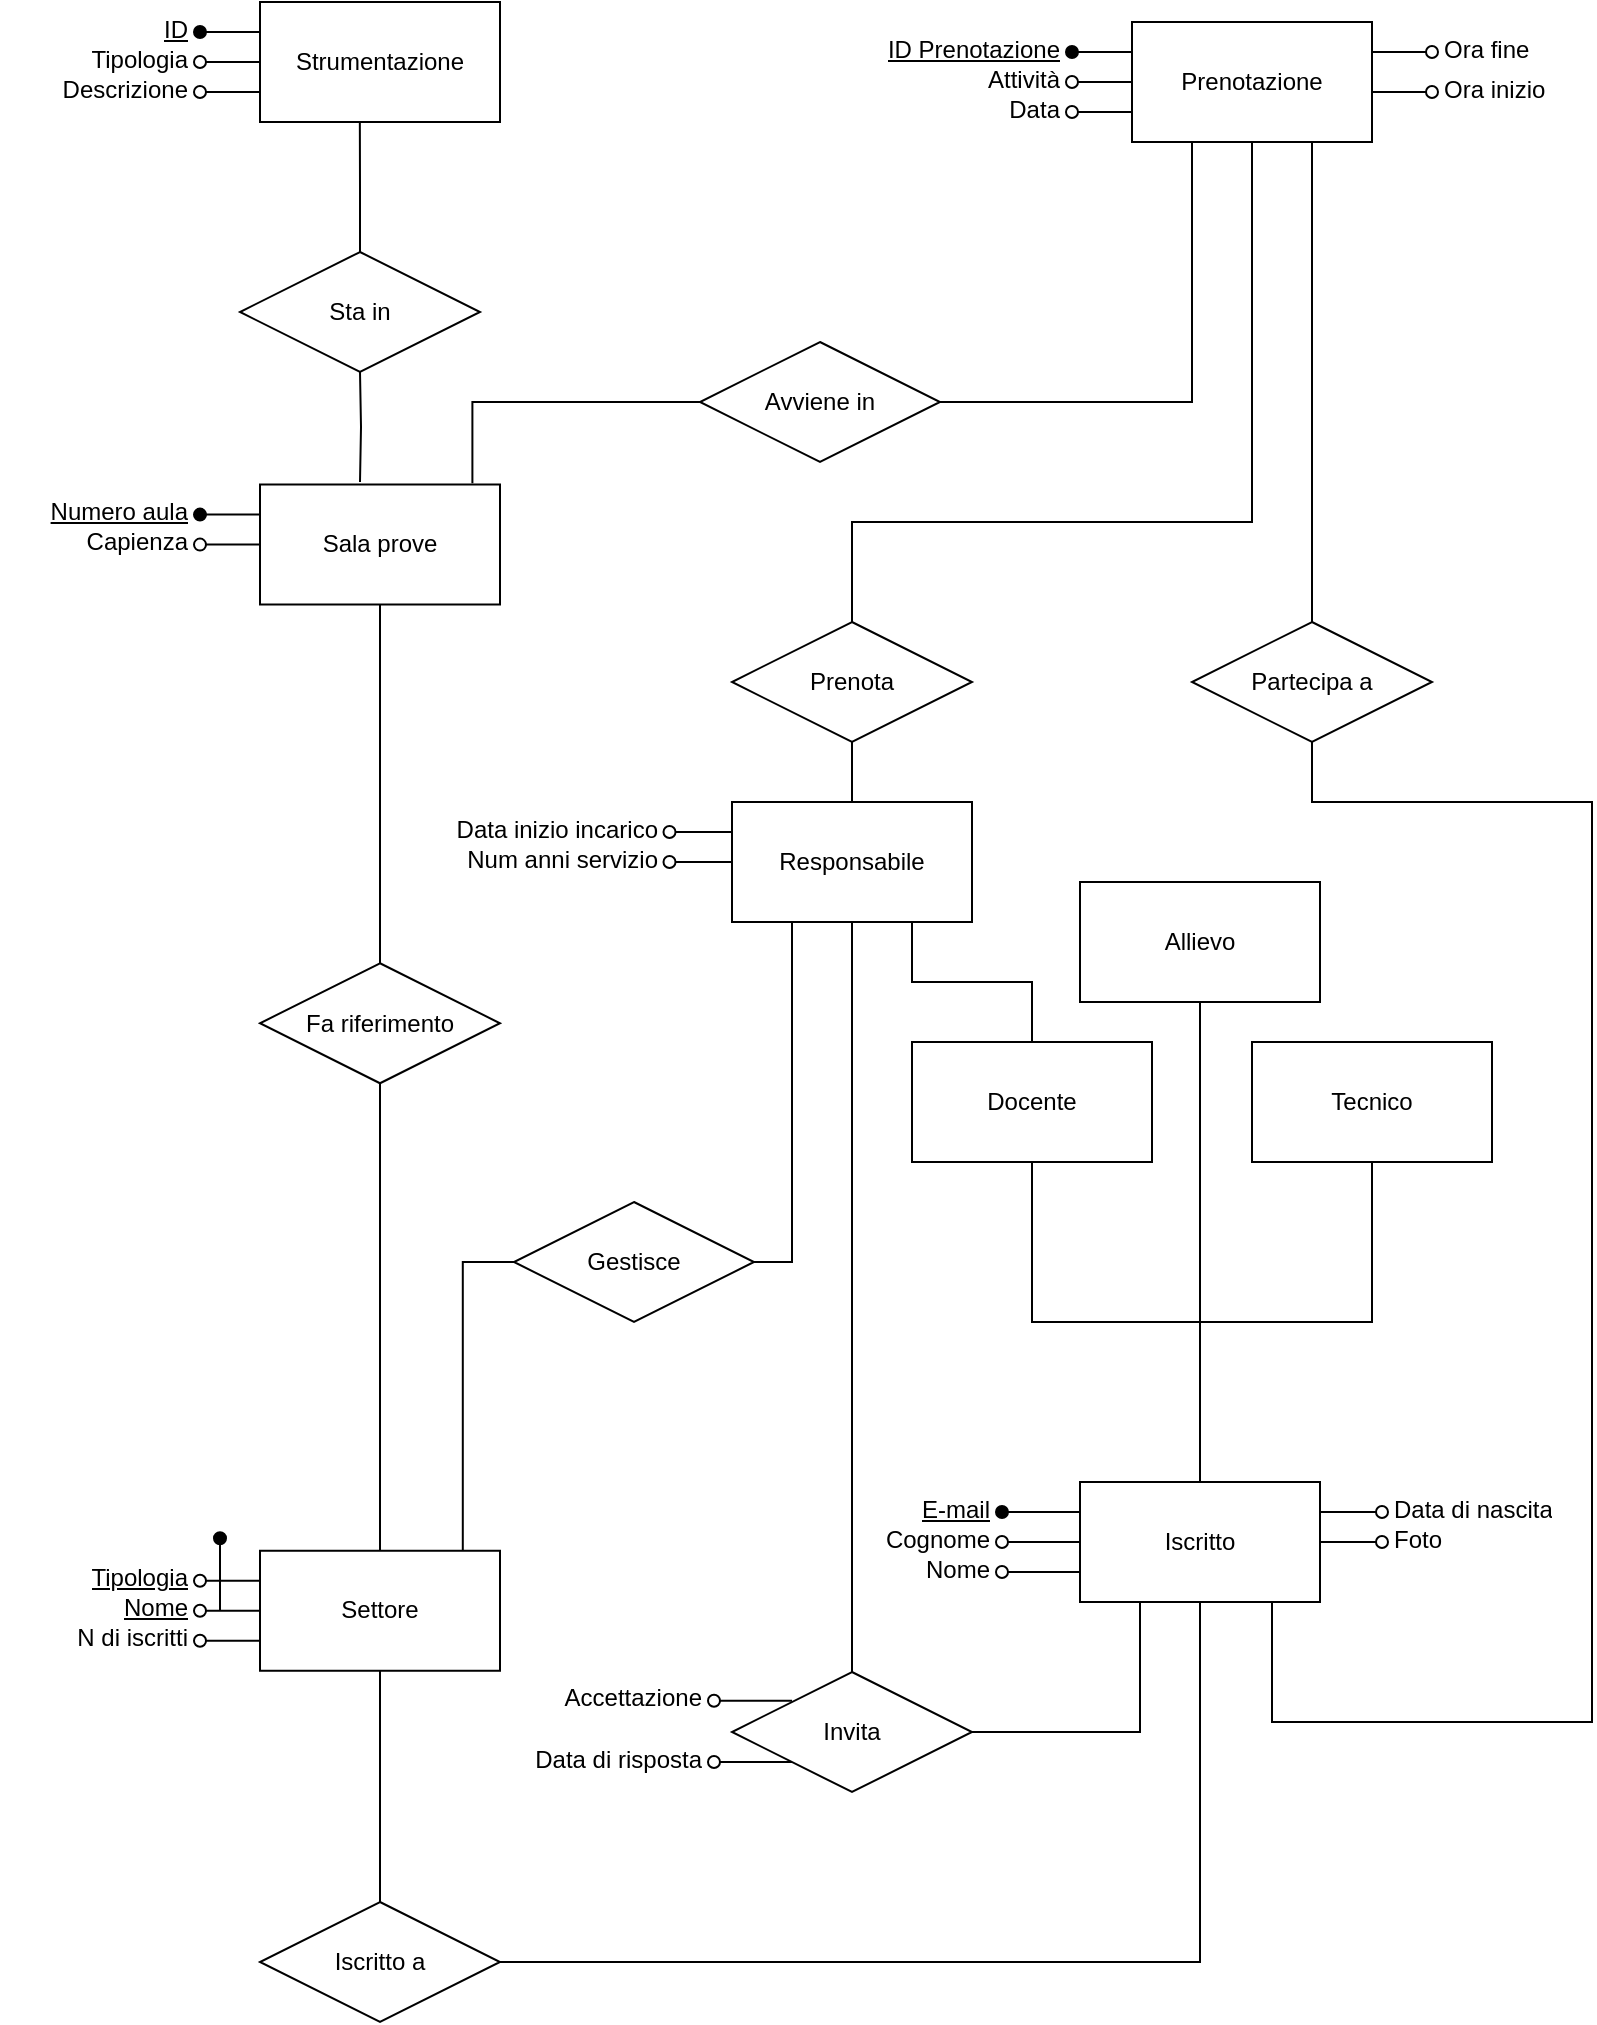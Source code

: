 <mxfile version="26.1.1">
  <diagram name="Pagina-1" id="FzuGqaLjD-RMNXSvIlVE">
    <mxGraphModel dx="2261" dy="835" grid="1" gridSize="10" guides="1" tooltips="1" connect="1" arrows="1" fold="1" page="1" pageScale="1" pageWidth="827" pageHeight="1169" math="0" shadow="0">
      <root>
        <mxCell id="0" />
        <mxCell id="1" parent="0" />
        <mxCell id="o0g1hDCvmvn1Aepoe5Rd-31" style="edgeStyle=orthogonalEdgeStyle;rounded=0;orthogonalLoop=1;jettySize=auto;html=1;entryX=1;entryY=0.5;entryDx=0;entryDy=0;endArrow=none;startFill=0;exitX=0.5;exitY=1;exitDx=0;exitDy=0;" parent="1" source="LM9WdSBUdoUP8_0EEPbQ-3" target="u8TzVvx8Bvdu2bZGyt7g-22" edge="1">
          <mxGeometry relative="1" as="geometry">
            <Array as="points">
              <mxPoint x="-227" y="1060" />
            </Array>
          </mxGeometry>
        </mxCell>
        <mxCell id="o0g1hDCvmvn1Aepoe5Rd-2" style="edgeStyle=orthogonalEdgeStyle;rounded=0;orthogonalLoop=1;jettySize=auto;html=1;entryX=0.5;entryY=1;entryDx=0;entryDy=0;endArrow=none;startFill=0;" parent="1" target="u8TzVvx8Bvdu2bZGyt7g-18" edge="1">
          <mxGeometry relative="1" as="geometry">
            <mxPoint x="-647" y="320" as="sourcePoint" />
          </mxGeometry>
        </mxCell>
        <mxCell id="LM9WdSBUdoUP8_0EEPbQ-8" value="Avviene in" style="rhombus;whiteSpace=wrap;html=1;" parent="1" vertex="1">
          <mxGeometry x="-477" y="250" width="120" height="60" as="geometry" />
        </mxCell>
        <mxCell id="LM9WdSBUdoUP8_0EEPbQ-52" value="Gestisce" style="shape=rhombus;perimeter=rhombusPerimeter;whiteSpace=wrap;html=1;align=center;" parent="1" vertex="1">
          <mxGeometry x="-570" y="680" width="120" height="60" as="geometry" />
        </mxCell>
        <mxCell id="LM9WdSBUdoUP8_0EEPbQ-59" value="" style="edgeStyle=orthogonalEdgeStyle;fontSize=12;html=1;endArrow=none;endFill=1;rounded=0;exitX=0.25;exitY=1;exitDx=0;exitDy=0;entryX=1;entryY=0.5;entryDx=0;entryDy=0;startFill=0;" parent="1" source="LM9WdSBUdoUP8_0EEPbQ-1" target="LM9WdSBUdoUP8_0EEPbQ-52" edge="1">
          <mxGeometry width="100" height="100" relative="1" as="geometry">
            <mxPoint x="-217" y="660" as="sourcePoint" />
            <mxPoint x="-77" y="830" as="targetPoint" />
          </mxGeometry>
        </mxCell>
        <mxCell id="o0g1hDCvmvn1Aepoe5Rd-21" style="edgeStyle=orthogonalEdgeStyle;rounded=0;orthogonalLoop=1;jettySize=auto;html=1;entryX=0.5;entryY=1;entryDx=0;entryDy=0;endArrow=none;startFill=0;" parent="1" source="LM9WdSBUdoUP8_0EEPbQ-64" target="LM9WdSBUdoUP8_0EEPbQ-4" edge="1">
          <mxGeometry relative="1" as="geometry" />
        </mxCell>
        <mxCell id="o0g1hDCvmvn1Aepoe5Rd-22" style="edgeStyle=orthogonalEdgeStyle;rounded=0;orthogonalLoop=1;jettySize=auto;html=1;endArrow=none;startFill=0;" parent="1" source="LM9WdSBUdoUP8_0EEPbQ-64" target="LM9WdSBUdoUP8_0EEPbQ-2" edge="1">
          <mxGeometry relative="1" as="geometry" />
        </mxCell>
        <mxCell id="LM9WdSBUdoUP8_0EEPbQ-64" value="Fa riferimento" style="shape=rhombus;perimeter=rhombusPerimeter;whiteSpace=wrap;html=1;align=center;" parent="1" vertex="1">
          <mxGeometry x="-697" y="560.63" width="120" height="60" as="geometry" />
        </mxCell>
        <mxCell id="LM9WdSBUdoUP8_0EEPbQ-86" value="" style="edgeStyle=orthogonalEdgeStyle;fontSize=12;html=1;endArrow=none;rounded=0;exitX=0.885;exitY=-0.011;exitDx=0;exitDy=0;entryX=0;entryY=0.5;entryDx=0;entryDy=0;startFill=0;exitPerimeter=0;" parent="1" source="LM9WdSBUdoUP8_0EEPbQ-4" target="LM9WdSBUdoUP8_0EEPbQ-8" edge="1">
          <mxGeometry width="100" height="100" relative="1" as="geometry">
            <mxPoint x="-487" y="670" as="sourcePoint" />
            <mxPoint x="-487" y="454" as="targetPoint" />
          </mxGeometry>
        </mxCell>
        <mxCell id="LM9WdSBUdoUP8_0EEPbQ-87" value="" style="edgeStyle=orthogonalEdgeStyle;fontSize=12;html=1;endArrow=none;rounded=0;entryX=1;entryY=0.5;entryDx=0;entryDy=0;exitX=0.25;exitY=1;exitDx=0;exitDy=0;startFill=0;" parent="1" source="u8TzVvx8Bvdu2bZGyt7g-33" target="LM9WdSBUdoUP8_0EEPbQ-8" edge="1">
          <mxGeometry width="100" height="100" relative="1" as="geometry">
            <mxPoint x="-247" y="660" as="sourcePoint" />
            <mxPoint x="-187" y="570" as="targetPoint" />
          </mxGeometry>
        </mxCell>
        <mxCell id="o0g1hDCvmvn1Aepoe5Rd-57" style="edgeStyle=orthogonalEdgeStyle;rounded=0;orthogonalLoop=1;jettySize=auto;html=1;entryX=0.5;entryY=0;entryDx=0;entryDy=0;endArrow=none;startFill=0;" parent="1" source="u8TzVvx8Bvdu2bZGyt7g-4" target="LM9WdSBUdoUP8_0EEPbQ-3" edge="1">
          <mxGeometry relative="1" as="geometry" />
        </mxCell>
        <mxCell id="u8TzVvx8Bvdu2bZGyt7g-4" value="Tecnico" style="whiteSpace=wrap;html=1;" parent="1" vertex="1">
          <mxGeometry x="-201" y="600" width="120" height="60" as="geometry" />
        </mxCell>
        <mxCell id="u8TzVvx8Bvdu2bZGyt7g-6" style="edgeStyle=orthogonalEdgeStyle;rounded=0;orthogonalLoop=1;jettySize=auto;html=1;exitX=0.5;exitY=0;exitDx=0;exitDy=0;entryX=0.5;entryY=1;entryDx=0;entryDy=0;endArrow=none;startFill=0;" parent="1" source="LM9WdSBUdoUP8_0EEPbQ-3" target="u8TzVvx8Bvdu2bZGyt7g-3" edge="1">
          <mxGeometry relative="1" as="geometry">
            <mxPoint x="-98" y="568" as="sourcePoint" />
            <mxPoint x="-108" y="660" as="targetPoint" />
          </mxGeometry>
        </mxCell>
        <mxCell id="u8TzVvx8Bvdu2bZGyt7g-3" value="Allievo" style="whiteSpace=wrap;html=1;" parent="1" vertex="1">
          <mxGeometry x="-287" y="520" width="120" height="60" as="geometry" />
        </mxCell>
        <mxCell id="o0g1hDCvmvn1Aepoe5Rd-56" style="edgeStyle=orthogonalEdgeStyle;rounded=0;orthogonalLoop=1;jettySize=auto;html=1;entryX=0.5;entryY=0;entryDx=0;entryDy=0;endArrow=none;startFill=0;" parent="1" source="u8TzVvx8Bvdu2bZGyt7g-8" target="LM9WdSBUdoUP8_0EEPbQ-3" edge="1">
          <mxGeometry relative="1" as="geometry" />
        </mxCell>
        <mxCell id="u8TzVvx8Bvdu2bZGyt7g-8" value="Docente" style="whiteSpace=wrap;html=1;" parent="1" vertex="1">
          <mxGeometry x="-371" y="600" width="120" height="60" as="geometry" />
        </mxCell>
        <mxCell id="u8TzVvx8Bvdu2bZGyt7g-18" value="Sta in" style="shape=rhombus;perimeter=rhombusPerimeter;whiteSpace=wrap;html=1;align=center;" parent="1" vertex="1">
          <mxGeometry x="-707" y="205" width="120" height="60" as="geometry" />
        </mxCell>
        <mxCell id="o0g1hDCvmvn1Aepoe5Rd-52" style="edgeStyle=orthogonalEdgeStyle;rounded=0;orthogonalLoop=1;jettySize=auto;html=1;entryX=0.5;entryY=1;entryDx=0;entryDy=0;endArrow=none;startFill=0;" parent="1" source="u8TzVvx8Bvdu2bZGyt7g-22" target="LM9WdSBUdoUP8_0EEPbQ-2" edge="1">
          <mxGeometry relative="1" as="geometry" />
        </mxCell>
        <mxCell id="u8TzVvx8Bvdu2bZGyt7g-22" value="Iscritto a" style="shape=rhombus;perimeter=rhombusPerimeter;whiteSpace=wrap;html=1;align=center;" parent="1" vertex="1">
          <mxGeometry x="-697" y="1030" width="120" height="60" as="geometry" />
        </mxCell>
        <mxCell id="o0g1hDCvmvn1Aepoe5Rd-50" style="edgeStyle=orthogonalEdgeStyle;rounded=0;orthogonalLoop=1;jettySize=auto;html=1;endArrow=none;startFill=0;" parent="1" source="u8TzVvx8Bvdu2bZGyt7g-38" target="LM9WdSBUdoUP8_0EEPbQ-1" edge="1">
          <mxGeometry relative="1" as="geometry" />
        </mxCell>
        <mxCell id="o0g1hDCvmvn1Aepoe5Rd-51" style="edgeStyle=orthogonalEdgeStyle;rounded=0;orthogonalLoop=1;jettySize=auto;html=1;entryX=0.5;entryY=1;entryDx=0;entryDy=0;endArrow=none;startFill=0;exitX=0.5;exitY=0;exitDx=0;exitDy=0;" parent="1" source="u8TzVvx8Bvdu2bZGyt7g-38" target="u8TzVvx8Bvdu2bZGyt7g-33" edge="1">
          <mxGeometry relative="1" as="geometry">
            <Array as="points">
              <mxPoint x="-401" y="340" />
              <mxPoint x="-201" y="340" />
            </Array>
          </mxGeometry>
        </mxCell>
        <mxCell id="u8TzVvx8Bvdu2bZGyt7g-38" value="Prenota" style="shape=rhombus;perimeter=rhombusPerimeter;whiteSpace=wrap;html=1;align=center;" parent="1" vertex="1">
          <mxGeometry x="-461" y="390" width="120" height="60" as="geometry" />
        </mxCell>
        <mxCell id="o0g1hDCvmvn1Aepoe5Rd-49" style="edgeStyle=orthogonalEdgeStyle;rounded=0;orthogonalLoop=1;jettySize=auto;html=1;entryX=0.5;entryY=1;entryDx=0;entryDy=0;endArrow=none;startFill=0;" parent="1" source="u8TzVvx8Bvdu2bZGyt7g-44" target="LM9WdSBUdoUP8_0EEPbQ-1" edge="1">
          <mxGeometry relative="1" as="geometry" />
        </mxCell>
        <mxCell id="o0g1hDCvmvn1Aepoe5Rd-55" style="edgeStyle=orthogonalEdgeStyle;rounded=0;orthogonalLoop=1;jettySize=auto;html=1;entryX=0.25;entryY=1;entryDx=0;entryDy=0;endArrow=none;startFill=0;" parent="1" source="u8TzVvx8Bvdu2bZGyt7g-44" target="LM9WdSBUdoUP8_0EEPbQ-3" edge="1">
          <mxGeometry relative="1" as="geometry" />
        </mxCell>
        <mxCell id="u8TzVvx8Bvdu2bZGyt7g-44" value="Invita" style="shape=rhombus;perimeter=rhombusPerimeter;whiteSpace=wrap;html=1;align=center;" parent="1" vertex="1">
          <mxGeometry x="-461" y="915" width="120" height="60" as="geometry" />
        </mxCell>
        <mxCell id="o0g1hDCvmvn1Aepoe5Rd-54" style="edgeStyle=orthogonalEdgeStyle;rounded=0;orthogonalLoop=1;jettySize=auto;html=1;exitX=1;exitY=0.5;exitDx=0;exitDy=0;entryX=0;entryY=0;entryDx=0;entryDy=0;endArrow=none;startFill=0;startArrow=oval;" parent="1" source="u8TzVvx8Bvdu2bZGyt7g-48" target="u8TzVvx8Bvdu2bZGyt7g-44" edge="1">
          <mxGeometry relative="1" as="geometry" />
        </mxCell>
        <mxCell id="u8TzVvx8Bvdu2bZGyt7g-48" value="Accettazione" style="text;strokeColor=none;fillColor=none;spacingLeft=4;spacingRight=4;overflow=hidden;rotatable=0;points=[[0,0.5],[1,0.5]];portConstraint=eastwest;fontSize=12;whiteSpace=wrap;html=1;align=right;" parent="1" vertex="1">
          <mxGeometry x="-550" y="914.38" width="80" height="30" as="geometry" />
        </mxCell>
        <mxCell id="o0g1hDCvmvn1Aepoe5Rd-53" style="edgeStyle=orthogonalEdgeStyle;rounded=0;orthogonalLoop=1;jettySize=auto;html=1;exitX=1;exitY=0.5;exitDx=0;exitDy=0;entryX=0;entryY=1;entryDx=0;entryDy=0;endArrow=none;startFill=0;startArrow=oval;" parent="1" source="u8TzVvx8Bvdu2bZGyt7g-50" target="u8TzVvx8Bvdu2bZGyt7g-44" edge="1">
          <mxGeometry relative="1" as="geometry" />
        </mxCell>
        <mxCell id="u8TzVvx8Bvdu2bZGyt7g-50" value="Data di risposta" style="text;strokeColor=none;fillColor=none;spacingLeft=4;spacingRight=4;overflow=hidden;rotatable=0;points=[[0,0.5],[1,0.5]];portConstraint=eastwest;fontSize=12;whiteSpace=wrap;html=1;align=right;" parent="1" vertex="1">
          <mxGeometry x="-570" y="945" width="100" height="30" as="geometry" />
        </mxCell>
        <mxCell id="o0g1hDCvmvn1Aepoe5Rd-9" style="edgeStyle=orthogonalEdgeStyle;rounded=0;orthogonalLoop=1;jettySize=auto;html=1;exitX=0.5;exitY=0;exitDx=0;exitDy=0;entryX=0.416;entryY=1;entryDx=0;entryDy=0;entryPerimeter=0;endArrow=none;startFill=0;" parent="1" source="u8TzVvx8Bvdu2bZGyt7g-18" target="u8TzVvx8Bvdu2bZGyt7g-11" edge="1">
          <mxGeometry relative="1" as="geometry" />
        </mxCell>
        <mxCell id="o0g1hDCvmvn1Aepoe5Rd-13" style="edgeStyle=orthogonalEdgeStyle;rounded=0;orthogonalLoop=1;jettySize=auto;html=1;entryX=0.845;entryY=0.063;entryDx=0;entryDy=0;entryPerimeter=0;endArrow=none;startFill=0;" parent="1" source="LM9WdSBUdoUP8_0EEPbQ-52" target="LM9WdSBUdoUP8_0EEPbQ-2" edge="1">
          <mxGeometry relative="1" as="geometry" />
        </mxCell>
        <mxCell id="o0g1hDCvmvn1Aepoe5Rd-24" value="" style="group" parent="1" vertex="1" connectable="0">
          <mxGeometry x="-827" y="321.25" width="250" height="60" as="geometry" />
        </mxCell>
        <mxCell id="LM9WdSBUdoUP8_0EEPbQ-4" value="Sala prove" style="rounded=0;whiteSpace=wrap;html=1;" parent="o0g1hDCvmvn1Aepoe5Rd-24" vertex="1">
          <mxGeometry x="130" width="120" height="60" as="geometry" />
        </mxCell>
        <mxCell id="o0g1hDCvmvn1Aepoe5Rd-12" style="edgeStyle=orthogonalEdgeStyle;rounded=0;orthogonalLoop=1;jettySize=auto;html=1;entryX=0;entryY=0.25;entryDx=0;entryDy=0;endArrow=none;startFill=1;startArrow=oval;" parent="o0g1hDCvmvn1Aepoe5Rd-24" source="LM9WdSBUdoUP8_0EEPbQ-67" target="LM9WdSBUdoUP8_0EEPbQ-4" edge="1">
          <mxGeometry relative="1" as="geometry" />
        </mxCell>
        <mxCell id="LM9WdSBUdoUP8_0EEPbQ-67" value="&lt;u&gt;Numero aula&lt;/u&gt;" style="text;strokeColor=none;fillColor=none;spacingLeft=4;spacingRight=4;overflow=hidden;rotatable=0;points=[[0,0.5],[1,0.5]];portConstraint=eastwest;fontSize=12;whiteSpace=wrap;html=1;align=right;" parent="o0g1hDCvmvn1Aepoe5Rd-24" vertex="1">
          <mxGeometry x="20" width="80" height="30" as="geometry" />
        </mxCell>
        <mxCell id="LM9WdSBUdoUP8_0EEPbQ-71" style="edgeStyle=orthogonalEdgeStyle;rounded=0;orthogonalLoop=1;jettySize=auto;html=1;entryX=0;entryY=0.5;entryDx=0;entryDy=0;endArrow=none;endFill=0;startArrow=oval;startFill=0;" parent="o0g1hDCvmvn1Aepoe5Rd-24" source="LM9WdSBUdoUP8_0EEPbQ-70" target="LM9WdSBUdoUP8_0EEPbQ-4" edge="1">
          <mxGeometry relative="1" as="geometry" />
        </mxCell>
        <mxCell id="LM9WdSBUdoUP8_0EEPbQ-70" value="Capienza" style="text;strokeColor=none;fillColor=none;spacingLeft=4;spacingRight=4;overflow=hidden;rotatable=0;points=[[0,0.5],[1,0.5]];portConstraint=eastwest;fontSize=12;whiteSpace=wrap;html=1;align=right;" parent="o0g1hDCvmvn1Aepoe5Rd-24" vertex="1">
          <mxGeometry x="30" y="15" width="70" height="30" as="geometry" />
        </mxCell>
        <mxCell id="o0g1hDCvmvn1Aepoe5Rd-25" value="" style="group" parent="1" vertex="1" connectable="0">
          <mxGeometry x="-807" y="80" width="230" height="60" as="geometry" />
        </mxCell>
        <mxCell id="u8TzVvx8Bvdu2bZGyt7g-11" value="Strumentazione" style="whiteSpace=wrap;html=1;" parent="o0g1hDCvmvn1Aepoe5Rd-25" vertex="1">
          <mxGeometry x="110" width="120" height="60" as="geometry" />
        </mxCell>
        <mxCell id="u8TzVvx8Bvdu2bZGyt7g-13" style="edgeStyle=orthogonalEdgeStyle;rounded=0;orthogonalLoop=1;jettySize=auto;html=1;entryX=0;entryY=0.25;entryDx=0;entryDy=0;startArrow=oval;startFill=1;endArrow=none;endFill=0;" parent="o0g1hDCvmvn1Aepoe5Rd-25" source="u8TzVvx8Bvdu2bZGyt7g-12" target="u8TzVvx8Bvdu2bZGyt7g-11" edge="1">
          <mxGeometry relative="1" as="geometry" />
        </mxCell>
        <mxCell id="u8TzVvx8Bvdu2bZGyt7g-12" value="&lt;u&gt;ID&lt;/u&gt;" style="text;strokeColor=none;fillColor=none;spacingLeft=4;spacingRight=4;overflow=hidden;rotatable=0;points=[[0,0.5],[1,0.5]];portConstraint=eastwest;fontSize=12;whiteSpace=wrap;html=1;align=right;" parent="o0g1hDCvmvn1Aepoe5Rd-25" vertex="1">
          <mxGeometry x="50" width="30" height="30" as="geometry" />
        </mxCell>
        <mxCell id="u8TzVvx8Bvdu2bZGyt7g-15" style="edgeStyle=orthogonalEdgeStyle;rounded=0;orthogonalLoop=1;jettySize=auto;html=1;entryX=0;entryY=0.5;entryDx=0;entryDy=0;endArrow=none;endFill=0;startArrow=oval;startFill=0;" parent="o0g1hDCvmvn1Aepoe5Rd-25" source="u8TzVvx8Bvdu2bZGyt7g-14" target="u8TzVvx8Bvdu2bZGyt7g-11" edge="1">
          <mxGeometry relative="1" as="geometry" />
        </mxCell>
        <mxCell id="u8TzVvx8Bvdu2bZGyt7g-14" value="Tipologia" style="text;strokeColor=none;fillColor=none;spacingLeft=4;spacingRight=4;overflow=hidden;rotatable=0;points=[[0,0.5],[1,0.5]];portConstraint=eastwest;fontSize=12;whiteSpace=wrap;html=1;align=right;" parent="o0g1hDCvmvn1Aepoe5Rd-25" vertex="1">
          <mxGeometry x="10" y="15" width="70" height="30" as="geometry" />
        </mxCell>
        <mxCell id="u8TzVvx8Bvdu2bZGyt7g-17" style="edgeStyle=orthogonalEdgeStyle;rounded=0;orthogonalLoop=1;jettySize=auto;html=1;entryX=0;entryY=0.75;entryDx=0;entryDy=0;endArrow=none;endFill=0;startArrow=oval;startFill=0;" parent="o0g1hDCvmvn1Aepoe5Rd-25" source="u8TzVvx8Bvdu2bZGyt7g-16" target="u8TzVvx8Bvdu2bZGyt7g-11" edge="1">
          <mxGeometry relative="1" as="geometry" />
        </mxCell>
        <mxCell id="u8TzVvx8Bvdu2bZGyt7g-16" value="Descrizione" style="text;strokeColor=none;fillColor=none;spacingLeft=4;spacingRight=4;overflow=hidden;rotatable=0;points=[[0,0.5],[1,0.5]];portConstraint=eastwest;fontSize=12;whiteSpace=wrap;html=1;align=right;" parent="o0g1hDCvmvn1Aepoe5Rd-25" vertex="1">
          <mxGeometry y="30" width="80" height="30" as="geometry" />
        </mxCell>
        <mxCell id="o0g1hDCvmvn1Aepoe5Rd-26" value="" style="group" parent="1" vertex="1" connectable="0">
          <mxGeometry x="-401" y="90" width="360" height="60" as="geometry" />
        </mxCell>
        <mxCell id="o0g1hDCvmvn1Aepoe5Rd-6" style="edgeStyle=orthogonalEdgeStyle;rounded=0;orthogonalLoop=1;jettySize=auto;html=1;entryX=1;entryY=0.25;entryDx=0;entryDy=0;endArrow=none;startFill=0;startArrow=oval;" parent="o0g1hDCvmvn1Aepoe5Rd-26" source="LM9WdSBUdoUP8_0EEPbQ-75" target="u8TzVvx8Bvdu2bZGyt7g-33" edge="1">
          <mxGeometry relative="1" as="geometry" />
        </mxCell>
        <mxCell id="LM9WdSBUdoUP8_0EEPbQ-75" value="Ora fine" style="text;strokeColor=none;fillColor=none;spacingLeft=4;spacingRight=4;overflow=hidden;rotatable=0;points=[[0,0.5],[1,0.5]];portConstraint=eastwest;fontSize=12;whiteSpace=wrap;html=1;align=left;" parent="o0g1hDCvmvn1Aepoe5Rd-26" vertex="1">
          <mxGeometry x="290" width="60" height="30" as="geometry" />
        </mxCell>
        <mxCell id="o0g1hDCvmvn1Aepoe5Rd-3" style="edgeStyle=orthogonalEdgeStyle;rounded=0;orthogonalLoop=1;jettySize=auto;html=1;entryX=0;entryY=0.75;entryDx=0;entryDy=0;endArrow=none;startFill=0;startArrow=oval;" parent="o0g1hDCvmvn1Aepoe5Rd-26" source="LM9WdSBUdoUP8_0EEPbQ-76" target="u8TzVvx8Bvdu2bZGyt7g-33" edge="1">
          <mxGeometry relative="1" as="geometry">
            <mxPoint x="120" y="55" as="targetPoint" />
          </mxGeometry>
        </mxCell>
        <mxCell id="LM9WdSBUdoUP8_0EEPbQ-76" value="Data&lt;div&gt;&lt;br&gt;&lt;/div&gt;" style="text;strokeColor=none;fillColor=none;spacingLeft=4;spacingRight=4;overflow=hidden;rotatable=0;points=[[0,0.5],[1,0.5]];portConstraint=eastwest;fontSize=12;whiteSpace=wrap;html=1;align=right;" parent="o0g1hDCvmvn1Aepoe5Rd-26" vertex="1">
          <mxGeometry x="70" y="30" width="40" height="30" as="geometry" />
        </mxCell>
        <mxCell id="o0g1hDCvmvn1Aepoe5Rd-4" style="edgeStyle=orthogonalEdgeStyle;rounded=0;orthogonalLoop=1;jettySize=auto;html=1;entryX=0;entryY=0.5;entryDx=0;entryDy=0;endArrow=none;startFill=0;startArrow=oval;" parent="o0g1hDCvmvn1Aepoe5Rd-26" source="LM9WdSBUdoUP8_0EEPbQ-77" target="u8TzVvx8Bvdu2bZGyt7g-33" edge="1">
          <mxGeometry relative="1" as="geometry" />
        </mxCell>
        <mxCell id="LM9WdSBUdoUP8_0EEPbQ-77" value="Attività" style="text;strokeColor=none;fillColor=none;spacingLeft=4;spacingRight=4;overflow=hidden;rotatable=0;points=[[0,0.5],[1,0.5]];portConstraint=eastwest;fontSize=12;whiteSpace=wrap;html=1;align=right;" parent="o0g1hDCvmvn1Aepoe5Rd-26" vertex="1">
          <mxGeometry x="60" y="15" width="50" height="30" as="geometry" />
        </mxCell>
        <mxCell id="LM9WdSBUdoUP8_0EEPbQ-81" value="Ora inizio" style="text;strokeColor=none;fillColor=none;spacingLeft=4;spacingRight=4;overflow=hidden;rotatable=0;points=[[0,0.5],[1,0.5]];portConstraint=eastwest;fontSize=12;whiteSpace=wrap;html=1;" parent="o0g1hDCvmvn1Aepoe5Rd-26" vertex="1">
          <mxGeometry x="290" y="20" width="70" height="30" as="geometry" />
        </mxCell>
        <mxCell id="o0g1hDCvmvn1Aepoe5Rd-5" style="edgeStyle=orthogonalEdgeStyle;rounded=0;orthogonalLoop=1;jettySize=auto;html=1;entryX=0;entryY=0.25;entryDx=0;entryDy=0;endArrow=none;startFill=1;startArrow=oval;" parent="o0g1hDCvmvn1Aepoe5Rd-26" source="u8TzVvx8Bvdu2bZGyt7g-31" target="u8TzVvx8Bvdu2bZGyt7g-33" edge="1">
          <mxGeometry relative="1" as="geometry" />
        </mxCell>
        <mxCell id="u8TzVvx8Bvdu2bZGyt7g-31" value="&lt;u&gt;ID Prenotazione&lt;/u&gt;" style="text;strokeColor=none;fillColor=none;spacingLeft=4;spacingRight=4;overflow=hidden;rotatable=0;points=[[0,0.5],[1,0.5]];portConstraint=eastwest;fontSize=12;whiteSpace=wrap;html=1;align=right;" parent="o0g1hDCvmvn1Aepoe5Rd-26" vertex="1">
          <mxGeometry x="10" width="100" height="30" as="geometry" />
        </mxCell>
        <mxCell id="u8TzVvx8Bvdu2bZGyt7g-33" value="Prenotazione" style="whiteSpace=wrap;html=1;" parent="o0g1hDCvmvn1Aepoe5Rd-26" vertex="1">
          <mxGeometry x="140" width="120" height="60" as="geometry" />
        </mxCell>
        <mxCell id="o0g1hDCvmvn1Aepoe5Rd-8" style="edgeStyle=orthogonalEdgeStyle;rounded=0;orthogonalLoop=1;jettySize=auto;html=1;entryX=0.998;entryY=0.584;entryDx=0;entryDy=0;entryPerimeter=0;endArrow=none;startFill=0;startArrow=oval;" parent="o0g1hDCvmvn1Aepoe5Rd-26" source="LM9WdSBUdoUP8_0EEPbQ-81" target="u8TzVvx8Bvdu2bZGyt7g-33" edge="1">
          <mxGeometry relative="1" as="geometry" />
        </mxCell>
        <mxCell id="o0g1hDCvmvn1Aepoe5Rd-28" value="" style="group" parent="1" vertex="1" connectable="0">
          <mxGeometry x="-797" y="848.13" width="220" height="66.25" as="geometry" />
        </mxCell>
        <mxCell id="LM9WdSBUdoUP8_0EEPbQ-30" value="N di iscritti" style="text;strokeColor=none;fillColor=none;spacingLeft=4;spacingRight=4;overflow=hidden;rotatable=0;points=[[0,0.5],[1,0.5]];portConstraint=eastwest;fontSize=12;whiteSpace=wrap;html=1;align=right;" parent="o0g1hDCvmvn1Aepoe5Rd-28" vertex="1">
          <mxGeometry y="36.25" width="70" height="30" as="geometry" />
        </mxCell>
        <mxCell id="LM9WdSBUdoUP8_0EEPbQ-2" value="Settore" style="whiteSpace=wrap;html=1;" parent="o0g1hDCvmvn1Aepoe5Rd-28" vertex="1">
          <mxGeometry x="100" y="6.25" width="120" height="60" as="geometry" />
        </mxCell>
        <mxCell id="o0g1hDCvmvn1Aepoe5Rd-17" style="edgeStyle=orthogonalEdgeStyle;rounded=0;orthogonalLoop=1;jettySize=auto;html=1;entryX=0;entryY=0.5;entryDx=0;entryDy=0;endArrow=none;startFill=0;startArrow=oval;" parent="o0g1hDCvmvn1Aepoe5Rd-28" source="LM9WdSBUdoUP8_0EEPbQ-23" target="LM9WdSBUdoUP8_0EEPbQ-2" edge="1">
          <mxGeometry relative="1" as="geometry" />
        </mxCell>
        <mxCell id="LM9WdSBUdoUP8_0EEPbQ-23" value="&lt;u&gt;Nome&lt;/u&gt;" style="text;strokeColor=none;fillColor=none;spacingLeft=4;spacingRight=4;overflow=hidden;rotatable=0;points=[[0,0.5],[1,0.5]];portConstraint=eastwest;fontSize=12;whiteSpace=wrap;html=1;align=right;" parent="o0g1hDCvmvn1Aepoe5Rd-28" vertex="1">
          <mxGeometry x="20" y="21.25" width="50" height="30" as="geometry" />
        </mxCell>
        <mxCell id="o0g1hDCvmvn1Aepoe5Rd-19" style="edgeStyle=orthogonalEdgeStyle;rounded=0;orthogonalLoop=1;jettySize=auto;html=1;entryX=0;entryY=0.75;entryDx=0;entryDy=0;endArrow=none;startFill=0;startArrow=oval;" parent="o0g1hDCvmvn1Aepoe5Rd-28" source="LM9WdSBUdoUP8_0EEPbQ-30" target="LM9WdSBUdoUP8_0EEPbQ-2" edge="1">
          <mxGeometry relative="1" as="geometry" />
        </mxCell>
        <mxCell id="o0g1hDCvmvn1Aepoe5Rd-18" style="edgeStyle=orthogonalEdgeStyle;rounded=0;orthogonalLoop=1;jettySize=auto;html=1;entryX=0;entryY=0.25;entryDx=0;entryDy=0;endArrow=none;startFill=0;startArrow=oval;" parent="o0g1hDCvmvn1Aepoe5Rd-28" source="LM9WdSBUdoUP8_0EEPbQ-90" target="LM9WdSBUdoUP8_0EEPbQ-2" edge="1">
          <mxGeometry relative="1" as="geometry" />
        </mxCell>
        <mxCell id="LM9WdSBUdoUP8_0EEPbQ-90" value="&lt;u&gt;Tipologia&lt;/u&gt;" style="text;strokeColor=none;fillColor=none;spacingLeft=4;spacingRight=4;overflow=hidden;rotatable=0;points=[[0,0.5],[1,0.5]];portConstraint=eastwest;fontSize=12;whiteSpace=wrap;html=1;align=right;" parent="o0g1hDCvmvn1Aepoe5Rd-28" vertex="1">
          <mxGeometry x="10" y="6.25" width="60" height="30" as="geometry" />
        </mxCell>
        <mxCell id="o0g1hDCvmvn1Aepoe5Rd-20" value="" style="endArrow=none;html=1;rounded=0;startArrow=oval;startFill=1;" parent="o0g1hDCvmvn1Aepoe5Rd-28" edge="1">
          <mxGeometry relative="1" as="geometry">
            <mxPoint x="80" as="sourcePoint" />
            <mxPoint x="80" y="36.25" as="targetPoint" />
          </mxGeometry>
        </mxCell>
        <mxCell id="o0g1hDCvmvn1Aepoe5Rd-43" value="" style="group" parent="1" vertex="1" connectable="0">
          <mxGeometry x="-396" y="820" width="355" height="60" as="geometry" />
        </mxCell>
        <mxCell id="o0g1hDCvmvn1Aepoe5Rd-38" style="edgeStyle=orthogonalEdgeStyle;rounded=0;orthogonalLoop=1;jettySize=auto;html=1;startArrow=none;startFill=0;endArrow=oval;endFill=0;" parent="o0g1hDCvmvn1Aepoe5Rd-43" source="LM9WdSBUdoUP8_0EEPbQ-3" target="LM9WdSBUdoUP8_0EEPbQ-41" edge="1">
          <mxGeometry relative="1" as="geometry" />
        </mxCell>
        <mxCell id="LM9WdSBUdoUP8_0EEPbQ-3" value="Iscritto" style="rounded=0;whiteSpace=wrap;html=1;" parent="o0g1hDCvmvn1Aepoe5Rd-43" vertex="1">
          <mxGeometry x="109" width="120" height="60" as="geometry" />
        </mxCell>
        <mxCell id="o0g1hDCvmvn1Aepoe5Rd-39" style="edgeStyle=orthogonalEdgeStyle;rounded=0;orthogonalLoop=1;jettySize=auto;html=1;entryX=0;entryY=0.75;entryDx=0;entryDy=0;startArrow=oval;startFill=0;endArrow=none;" parent="o0g1hDCvmvn1Aepoe5Rd-43" source="LM9WdSBUdoUP8_0EEPbQ-40" target="LM9WdSBUdoUP8_0EEPbQ-3" edge="1">
          <mxGeometry relative="1" as="geometry" />
        </mxCell>
        <mxCell id="LM9WdSBUdoUP8_0EEPbQ-40" value="Nome" style="text;strokeColor=none;fillColor=none;spacingLeft=4;spacingRight=4;overflow=hidden;rotatable=0;points=[[0,0.5],[1,0.5]];portConstraint=eastwest;fontSize=12;whiteSpace=wrap;html=1;align=right;" parent="o0g1hDCvmvn1Aepoe5Rd-43" vertex="1">
          <mxGeometry x="20" y="30" width="50" height="30" as="geometry" />
        </mxCell>
        <mxCell id="LM9WdSBUdoUP8_0EEPbQ-41" value="Cognome" style="text;strokeColor=none;fillColor=none;spacingLeft=4;spacingRight=4;overflow=hidden;rotatable=0;points=[[0,0.5],[1,0.5]];portConstraint=eastwest;fontSize=12;whiteSpace=wrap;html=1;align=right;" parent="o0g1hDCvmvn1Aepoe5Rd-43" vertex="1">
          <mxGeometry y="15" width="70" height="30" as="geometry" />
        </mxCell>
        <mxCell id="o0g1hDCvmvn1Aepoe5Rd-40" style="edgeStyle=orthogonalEdgeStyle;rounded=0;orthogonalLoop=1;jettySize=auto;html=1;entryX=1;entryY=0.25;entryDx=0;entryDy=0;endArrow=none;startFill=0;startArrow=oval;" parent="o0g1hDCvmvn1Aepoe5Rd-43" source="LM9WdSBUdoUP8_0EEPbQ-42" target="LM9WdSBUdoUP8_0EEPbQ-3" edge="1">
          <mxGeometry relative="1" as="geometry" />
        </mxCell>
        <mxCell id="LM9WdSBUdoUP8_0EEPbQ-42" value="Data di nascita" style="text;strokeColor=none;fillColor=none;spacingLeft=4;spacingRight=4;overflow=hidden;rotatable=0;points=[[0,0.5],[1,0.5]];portConstraint=eastwest;fontSize=12;whiteSpace=wrap;html=1;" parent="o0g1hDCvmvn1Aepoe5Rd-43" vertex="1">
          <mxGeometry x="260" width="95" height="30" as="geometry" />
        </mxCell>
        <mxCell id="o0g1hDCvmvn1Aepoe5Rd-37" style="edgeStyle=orthogonalEdgeStyle;rounded=0;orthogonalLoop=1;jettySize=auto;html=1;entryX=0;entryY=0.25;entryDx=0;entryDy=0;endArrow=none;startFill=1;startArrow=oval;" parent="o0g1hDCvmvn1Aepoe5Rd-43" source="LM9WdSBUdoUP8_0EEPbQ-43" target="LM9WdSBUdoUP8_0EEPbQ-3" edge="1">
          <mxGeometry relative="1" as="geometry" />
        </mxCell>
        <mxCell id="LM9WdSBUdoUP8_0EEPbQ-43" value="&lt;u&gt;E-mail&lt;/u&gt;" style="text;strokeColor=none;fillColor=none;spacingLeft=4;spacingRight=4;overflow=hidden;rotatable=0;points=[[0,0.5],[1,0.5]];portConstraint=eastwest;fontSize=12;whiteSpace=wrap;html=1;align=right;" parent="o0g1hDCvmvn1Aepoe5Rd-43" vertex="1">
          <mxGeometry x="25" width="45" height="30" as="geometry" />
        </mxCell>
        <mxCell id="o0g1hDCvmvn1Aepoe5Rd-41" style="edgeStyle=orthogonalEdgeStyle;rounded=0;orthogonalLoop=1;jettySize=auto;html=1;entryX=1;entryY=0.5;entryDx=0;entryDy=0;endArrow=none;startFill=0;startArrow=oval;" parent="o0g1hDCvmvn1Aepoe5Rd-43" source="LM9WdSBUdoUP8_0EEPbQ-44" target="LM9WdSBUdoUP8_0EEPbQ-3" edge="1">
          <mxGeometry relative="1" as="geometry" />
        </mxCell>
        <mxCell id="LM9WdSBUdoUP8_0EEPbQ-44" value="Foto" style="text;strokeColor=none;fillColor=none;spacingLeft=4;spacingRight=4;overflow=hidden;rotatable=0;points=[[0,0.5],[1,0.5]];portConstraint=eastwest;fontSize=12;whiteSpace=wrap;html=1;" parent="o0g1hDCvmvn1Aepoe5Rd-43" vertex="1">
          <mxGeometry x="260" y="15" width="40" height="30" as="geometry" />
        </mxCell>
        <mxCell id="o0g1hDCvmvn1Aepoe5Rd-47" value="" style="group" parent="1" vertex="1" connectable="0">
          <mxGeometry x="-611" y="480" width="270" height="60" as="geometry" />
        </mxCell>
        <mxCell id="LM9WdSBUdoUP8_0EEPbQ-1" value="Responsabile" style="rounded=0;whiteSpace=wrap;html=1;" parent="o0g1hDCvmvn1Aepoe5Rd-47" vertex="1">
          <mxGeometry x="150" width="120" height="60" as="geometry" />
        </mxCell>
        <mxCell id="o0g1hDCvmvn1Aepoe5Rd-46" style="edgeStyle=orthogonalEdgeStyle;rounded=0;orthogonalLoop=1;jettySize=auto;html=1;entryX=0;entryY=0.5;entryDx=0;entryDy=0;endArrow=none;endFill=0;startFill=0;startArrow=oval;" parent="o0g1hDCvmvn1Aepoe5Rd-47" source="LM9WdSBUdoUP8_0EEPbQ-55" target="LM9WdSBUdoUP8_0EEPbQ-1" edge="1">
          <mxGeometry relative="1" as="geometry" />
        </mxCell>
        <mxCell id="LM9WdSBUdoUP8_0EEPbQ-55" value="Num anni servizio" style="text;strokeColor=none;fillColor=none;spacingLeft=4;spacingRight=4;overflow=hidden;rotatable=0;points=[[0,0.5],[1,0.5]];portConstraint=eastwest;fontSize=12;whiteSpace=wrap;html=1;align=right;" parent="o0g1hDCvmvn1Aepoe5Rd-47" vertex="1">
          <mxGeometry x="5" y="15" width="113.75" height="30" as="geometry" />
        </mxCell>
        <mxCell id="o0g1hDCvmvn1Aepoe5Rd-45" style="edgeStyle=orthogonalEdgeStyle;rounded=0;orthogonalLoop=1;jettySize=auto;html=1;entryX=0;entryY=0.25;entryDx=0;entryDy=0;endArrow=none;startFill=0;startArrow=oval;" parent="o0g1hDCvmvn1Aepoe5Rd-47" source="LM9WdSBUdoUP8_0EEPbQ-56" target="LM9WdSBUdoUP8_0EEPbQ-1" edge="1">
          <mxGeometry relative="1" as="geometry" />
        </mxCell>
        <mxCell id="LM9WdSBUdoUP8_0EEPbQ-56" value="Data inizio incarico" style="text;strokeColor=none;fillColor=none;spacingLeft=4;spacingRight=4;overflow=hidden;rotatable=0;points=[[0,0.5],[1,0.5]];portConstraint=eastwest;fontSize=12;whiteSpace=wrap;html=1;align=right;" parent="o0g1hDCvmvn1Aepoe5Rd-47" vertex="1">
          <mxGeometry width="118.75" height="30" as="geometry" />
        </mxCell>
        <mxCell id="o0g1hDCvmvn1Aepoe5Rd-48" style="edgeStyle=orthogonalEdgeStyle;rounded=0;orthogonalLoop=1;jettySize=auto;html=1;exitX=0.75;exitY=1;exitDx=0;exitDy=0;entryX=0.5;entryY=0;entryDx=0;entryDy=0;endArrow=none;startFill=0;" parent="1" source="LM9WdSBUdoUP8_0EEPbQ-1" target="u8TzVvx8Bvdu2bZGyt7g-8" edge="1">
          <mxGeometry relative="1" as="geometry" />
        </mxCell>
        <mxCell id="QNGxXMPVi6JmnQM6xljM-2" style="edgeStyle=orthogonalEdgeStyle;rounded=0;orthogonalLoop=1;jettySize=auto;html=1;entryX=0.807;entryY=1.008;entryDx=0;entryDy=0;entryPerimeter=0;endArrow=none;startFill=0;exitX=0.5;exitY=1;exitDx=0;exitDy=0;" parent="1" source="QNGxXMPVi6JmnQM6xljM-1" target="LM9WdSBUdoUP8_0EEPbQ-3" edge="1">
          <mxGeometry relative="1" as="geometry">
            <Array as="points">
              <mxPoint x="-171" y="480" />
              <mxPoint x="-31" y="480" />
              <mxPoint x="-31" y="940" />
              <mxPoint x="-191" y="940" />
              <mxPoint x="-191" y="880" />
            </Array>
          </mxGeometry>
        </mxCell>
        <mxCell id="QNGxXMPVi6JmnQM6xljM-3" style="edgeStyle=orthogonalEdgeStyle;rounded=0;orthogonalLoop=1;jettySize=auto;html=1;exitX=0.5;exitY=0;exitDx=0;exitDy=0;entryX=0.75;entryY=1;entryDx=0;entryDy=0;endArrow=none;startFill=0;" parent="1" source="QNGxXMPVi6JmnQM6xljM-1" target="u8TzVvx8Bvdu2bZGyt7g-33" edge="1">
          <mxGeometry relative="1" as="geometry" />
        </mxCell>
        <mxCell id="QNGxXMPVi6JmnQM6xljM-1" value="Partecipa a" style="rhombus;whiteSpace=wrap;html=1;" parent="1" vertex="1">
          <mxGeometry x="-231" y="390" width="120" height="60" as="geometry" />
        </mxCell>
      </root>
    </mxGraphModel>
  </diagram>
</mxfile>
